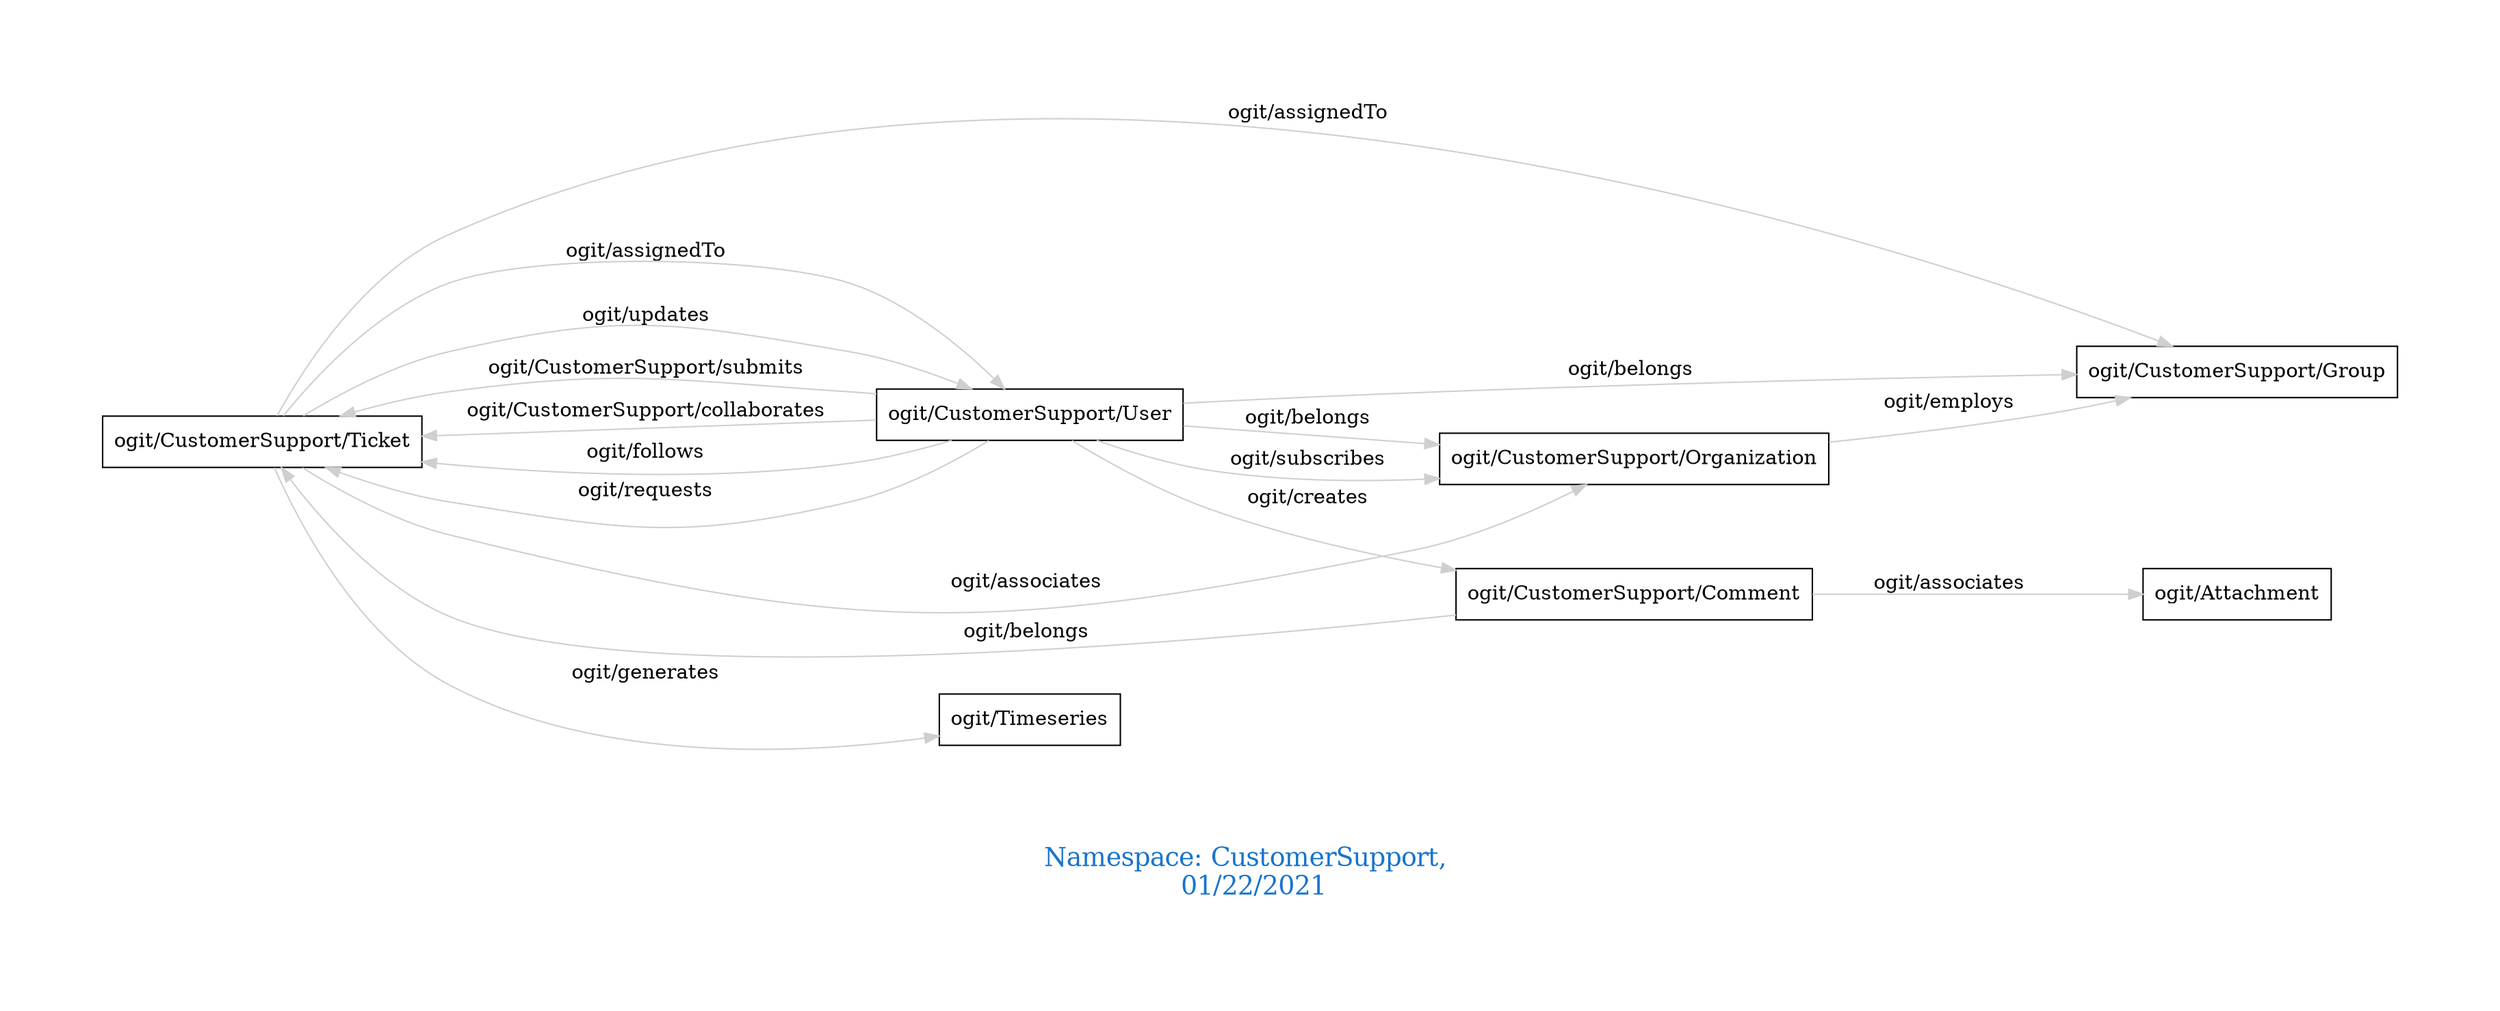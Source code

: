 digraph OGIT_ontology {
 graph [ rankdir= LR,pad=1 
fontsize = 18,
fontcolor= dodgerblue3,label = "\n\n\nNamespace: CustomerSupport, \n 01/22/2021"];
node[shape=polygon];
edge [  color="gray81"];

   "ogit/CustomerSupport/Ticket" -> "ogit/CustomerSupport/User" [label="   ogit/assignedTo    "];
   "ogit/CustomerSupport/Ticket" -> "ogit/CustomerSupport/Group" [label="   ogit/assignedTo    "];
   "ogit/CustomerSupport/Ticket" -> "ogit/Timeseries" [label="   ogit/generates    "];
   "ogit/CustomerSupport/User" -> "ogit/CustomerSupport/Ticket" [label="   ogit/CustomerSupport/submits    "];
   "ogit/CustomerSupport/Organization" -> "ogit/CustomerSupport/Group" [label="   ogit/employs    "];
   "ogit/CustomerSupport/User" -> "ogit/CustomerSupport/Ticket" [label="   ogit/CustomerSupport/collaborates    "];
   "ogit/CustomerSupport/User" -> "ogit/CustomerSupport/Ticket" [label="   ogit/follows    "];
   "ogit/CustomerSupport/User" -> "ogit/CustomerSupport/Comment" [label="   ogit/creates    "];
   "ogit/CustomerSupport/Comment" -> "ogit/Attachment" [label="   ogit/associates    "];
   "ogit/CustomerSupport/Ticket" -> "ogit/CustomerSupport/Organization" [label="   ogit/associates    "];
   "ogit/CustomerSupport/User" -> "ogit/CustomerSupport/Ticket" [label="   ogit/requests    "];
   "ogit/CustomerSupport/Ticket" -> "ogit/CustomerSupport/User" [label="   ogit/updates    "];
   "ogit/CustomerSupport/Comment" -> "ogit/CustomerSupport/Ticket" [label="   ogit/belongs    "];
   "ogit/CustomerSupport/User" -> "ogit/CustomerSupport/Group" [label="   ogit/belongs    "];
   "ogit/CustomerSupport/User" -> "ogit/CustomerSupport/Organization" [label="   ogit/belongs    "];
   "ogit/CustomerSupport/User" -> "ogit/CustomerSupport/Organization" [label="   ogit/subscribes    "];
}
